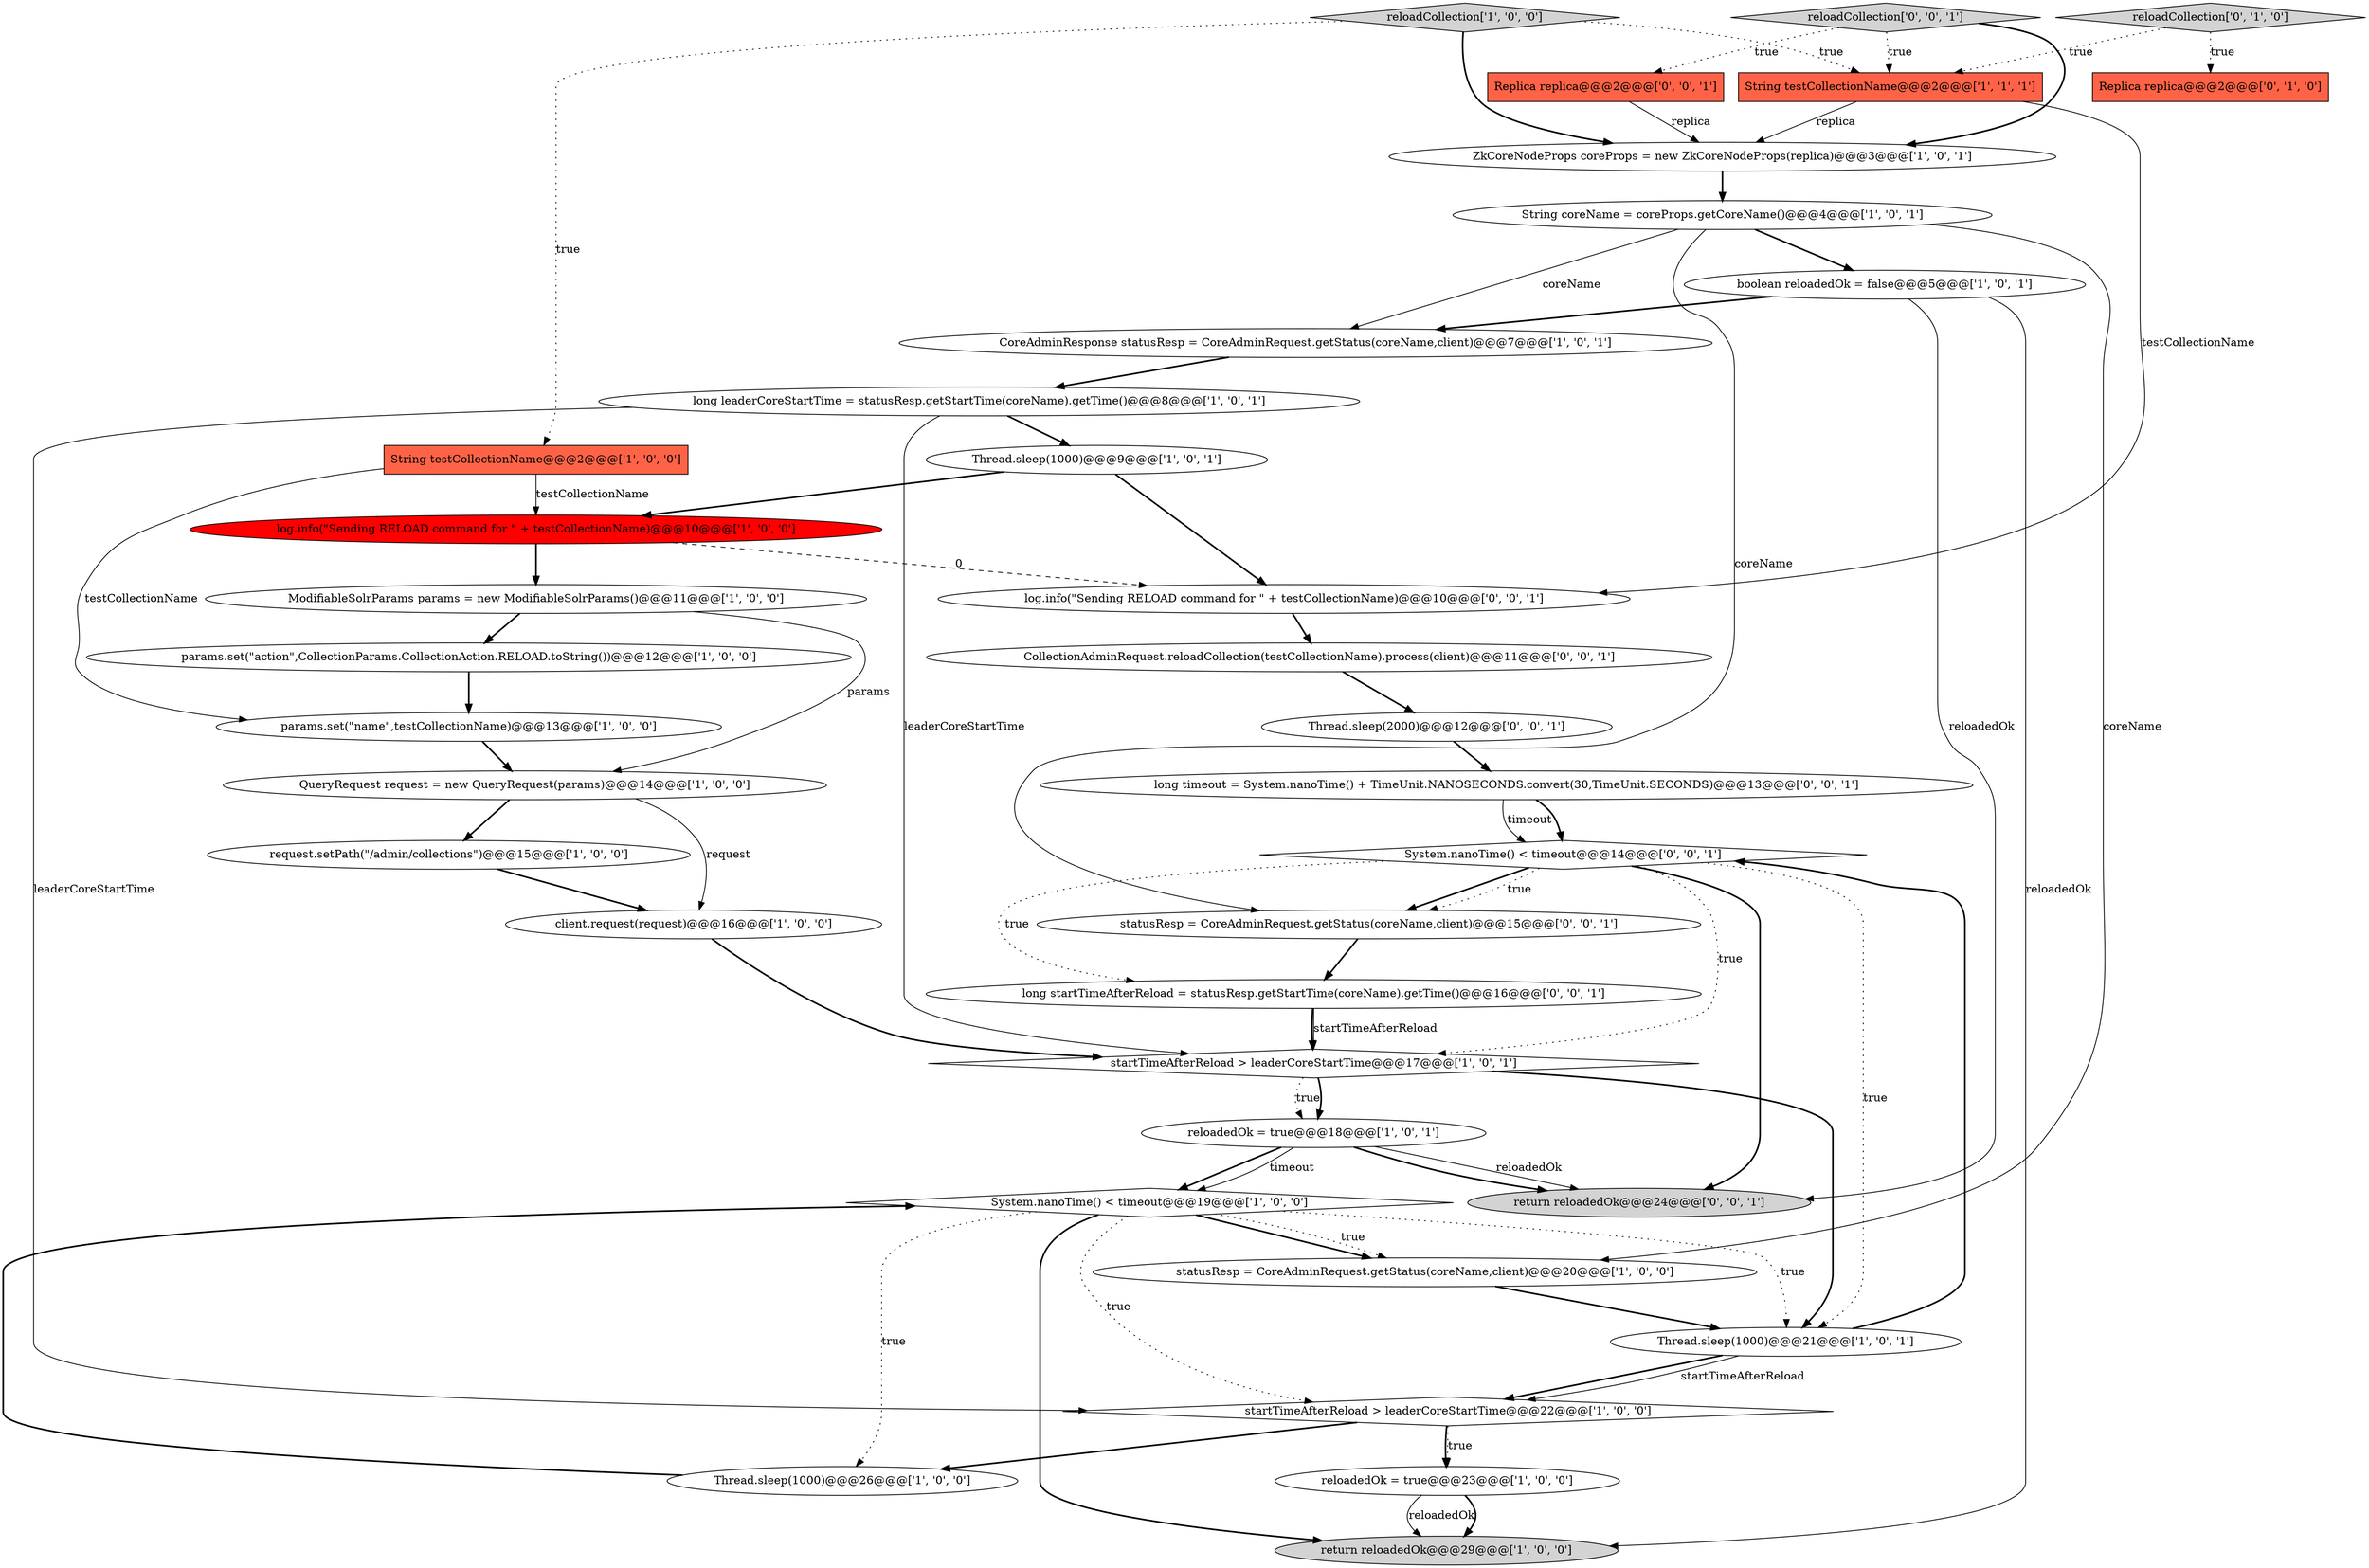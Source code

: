 digraph {
7 [style = filled, label = "Thread.sleep(1000)@@@9@@@['1', '0', '1']", fillcolor = white, shape = ellipse image = "AAA0AAABBB1BBB"];
23 [style = filled, label = "reloadedOk = true@@@18@@@['1', '0', '1']", fillcolor = white, shape = ellipse image = "AAA0AAABBB1BBB"];
4 [style = filled, label = "long leaderCoreStartTime = statusResp.getStartTime(coreName).getTime()@@@8@@@['1', '0', '1']", fillcolor = white, shape = ellipse image = "AAA0AAABBB1BBB"];
14 [style = filled, label = "params.set(\"name\",testCollectionName)@@@13@@@['1', '0', '0']", fillcolor = white, shape = ellipse image = "AAA0AAABBB1BBB"];
16 [style = filled, label = "request.setPath(\"/admin/collections\")@@@15@@@['1', '0', '0']", fillcolor = white, shape = ellipse image = "AAA0AAABBB1BBB"];
17 [style = filled, label = "statusResp = CoreAdminRequest.getStatus(coreName,client)@@@20@@@['1', '0', '0']", fillcolor = white, shape = ellipse image = "AAA0AAABBB1BBB"];
27 [style = filled, label = "statusResp = CoreAdminRequest.getStatus(coreName,client)@@@15@@@['0', '0', '1']", fillcolor = white, shape = ellipse image = "AAA0AAABBB3BBB"];
2 [style = filled, label = "startTimeAfterReload > leaderCoreStartTime@@@17@@@['1', '0', '1']", fillcolor = white, shape = diamond image = "AAA0AAABBB1BBB"];
35 [style = filled, label = "CollectionAdminRequest.reloadCollection(testCollectionName).process(client)@@@11@@@['0', '0', '1']", fillcolor = white, shape = ellipse image = "AAA0AAABBB3BBB"];
30 [style = filled, label = "log.info(\"Sending RELOAD command for \" + testCollectionName)@@@10@@@['0', '0', '1']", fillcolor = white, shape = ellipse image = "AAA0AAABBB3BBB"];
1 [style = filled, label = "String coreName = coreProps.getCoreName()@@@4@@@['1', '0', '1']", fillcolor = white, shape = ellipse image = "AAA0AAABBB1BBB"];
33 [style = filled, label = "long timeout = System.nanoTime() + TimeUnit.NANOSECONDS.convert(30,TimeUnit.SECONDS)@@@13@@@['0', '0', '1']", fillcolor = white, shape = ellipse image = "AAA0AAABBB3BBB"];
20 [style = filled, label = "ZkCoreNodeProps coreProps = new ZkCoreNodeProps(replica)@@@3@@@['1', '0', '1']", fillcolor = white, shape = ellipse image = "AAA0AAABBB1BBB"];
6 [style = filled, label = "reloadCollection['1', '0', '0']", fillcolor = lightgray, shape = diamond image = "AAA0AAABBB1BBB"];
8 [style = filled, label = "Thread.sleep(1000)@@@26@@@['1', '0', '0']", fillcolor = white, shape = ellipse image = "AAA0AAABBB1BBB"];
22 [style = filled, label = "client.request(request)@@@16@@@['1', '0', '0']", fillcolor = white, shape = ellipse image = "AAA0AAABBB1BBB"];
19 [style = filled, label = "return reloadedOk@@@29@@@['1', '0', '0']", fillcolor = lightgray, shape = ellipse image = "AAA0AAABBB1BBB"];
21 [style = filled, label = "CoreAdminResponse statusResp = CoreAdminRequest.getStatus(coreName,client)@@@7@@@['1', '0', '1']", fillcolor = white, shape = ellipse image = "AAA0AAABBB1BBB"];
11 [style = filled, label = "startTimeAfterReload > leaderCoreStartTime@@@22@@@['1', '0', '0']", fillcolor = white, shape = diamond image = "AAA0AAABBB1BBB"];
26 [style = filled, label = "Replica replica@@@2@@@['0', '1', '0']", fillcolor = tomato, shape = box image = "AAA0AAABBB2BBB"];
12 [style = filled, label = "String testCollectionName@@@2@@@['1', '1', '1']", fillcolor = tomato, shape = box image = "AAA0AAABBB1BBB"];
5 [style = filled, label = "reloadedOk = true@@@23@@@['1', '0', '0']", fillcolor = white, shape = ellipse image = "AAA0AAABBB1BBB"];
34 [style = filled, label = "reloadCollection['0', '0', '1']", fillcolor = lightgray, shape = diamond image = "AAA0AAABBB3BBB"];
13 [style = filled, label = "log.info(\"Sending RELOAD command for \" + testCollectionName)@@@10@@@['1', '0', '0']", fillcolor = red, shape = ellipse image = "AAA1AAABBB1BBB"];
18 [style = filled, label = "System.nanoTime() < timeout@@@19@@@['1', '0', '0']", fillcolor = white, shape = diamond image = "AAA0AAABBB1BBB"];
36 [style = filled, label = "Thread.sleep(2000)@@@12@@@['0', '0', '1']", fillcolor = white, shape = ellipse image = "AAA0AAABBB3BBB"];
9 [style = filled, label = "params.set(\"action\",CollectionParams.CollectionAction.RELOAD.toString())@@@12@@@['1', '0', '0']", fillcolor = white, shape = ellipse image = "AAA0AAABBB1BBB"];
3 [style = filled, label = "Thread.sleep(1000)@@@21@@@['1', '0', '1']", fillcolor = white, shape = ellipse image = "AAA0AAABBB1BBB"];
28 [style = filled, label = "return reloadedOk@@@24@@@['0', '0', '1']", fillcolor = lightgray, shape = ellipse image = "AAA0AAABBB3BBB"];
29 [style = filled, label = "long startTimeAfterReload = statusResp.getStartTime(coreName).getTime()@@@16@@@['0', '0', '1']", fillcolor = white, shape = ellipse image = "AAA0AAABBB3BBB"];
10 [style = filled, label = "QueryRequest request = new QueryRequest(params)@@@14@@@['1', '0', '0']", fillcolor = white, shape = ellipse image = "AAA0AAABBB1BBB"];
15 [style = filled, label = "boolean reloadedOk = false@@@5@@@['1', '0', '1']", fillcolor = white, shape = ellipse image = "AAA0AAABBB1BBB"];
0 [style = filled, label = "String testCollectionName@@@2@@@['1', '0', '0']", fillcolor = tomato, shape = box image = "AAA0AAABBB1BBB"];
24 [style = filled, label = "ModifiableSolrParams params = new ModifiableSolrParams()@@@11@@@['1', '0', '0']", fillcolor = white, shape = ellipse image = "AAA0AAABBB1BBB"];
31 [style = filled, label = "System.nanoTime() < timeout@@@14@@@['0', '0', '1']", fillcolor = white, shape = diamond image = "AAA0AAABBB3BBB"];
25 [style = filled, label = "reloadCollection['0', '1', '0']", fillcolor = lightgray, shape = diamond image = "AAA0AAABBB2BBB"];
32 [style = filled, label = "Replica replica@@@2@@@['0', '0', '1']", fillcolor = tomato, shape = box image = "AAA0AAABBB3BBB"];
7->13 [style = bold, label=""];
34->32 [style = dotted, label="true"];
34->12 [style = dotted, label="true"];
1->17 [style = solid, label="coreName"];
13->24 [style = bold, label=""];
22->2 [style = bold, label=""];
4->2 [style = solid, label="leaderCoreStartTime"];
12->20 [style = solid, label="replica"];
34->20 [style = bold, label=""];
7->30 [style = bold, label=""];
15->21 [style = bold, label=""];
8->18 [style = bold, label=""];
3->31 [style = bold, label=""];
1->15 [style = bold, label=""];
32->20 [style = solid, label="replica"];
2->3 [style = bold, label=""];
0->13 [style = solid, label="testCollectionName"];
18->19 [style = bold, label=""];
33->31 [style = solid, label="timeout"];
18->17 [style = bold, label=""];
14->10 [style = bold, label=""];
1->21 [style = solid, label="coreName"];
3->11 [style = bold, label=""];
29->2 [style = solid, label="startTimeAfterReload"];
25->12 [style = dotted, label="true"];
18->8 [style = dotted, label="true"];
11->5 [style = dotted, label="true"];
2->23 [style = dotted, label="true"];
20->1 [style = bold, label=""];
5->19 [style = solid, label="reloadedOk"];
16->22 [style = bold, label=""];
36->33 [style = bold, label=""];
4->7 [style = bold, label=""];
0->14 [style = solid, label="testCollectionName"];
23->28 [style = bold, label=""];
6->20 [style = bold, label=""];
2->23 [style = bold, label=""];
5->19 [style = bold, label=""];
12->30 [style = solid, label="testCollectionName"];
1->27 [style = solid, label="coreName"];
11->5 [style = bold, label=""];
29->2 [style = bold, label=""];
18->11 [style = dotted, label="true"];
15->28 [style = solid, label="reloadedOk"];
30->35 [style = bold, label=""];
10->16 [style = bold, label=""];
23->28 [style = solid, label="reloadedOk"];
31->27 [style = bold, label=""];
10->22 [style = solid, label="request"];
18->3 [style = dotted, label="true"];
24->10 [style = solid, label="params"];
31->27 [style = dotted, label="true"];
9->14 [style = bold, label=""];
17->3 [style = bold, label=""];
15->19 [style = solid, label="reloadedOk"];
4->11 [style = solid, label="leaderCoreStartTime"];
33->31 [style = bold, label=""];
11->8 [style = bold, label=""];
31->2 [style = dotted, label="true"];
18->17 [style = dotted, label="true"];
31->28 [style = bold, label=""];
6->12 [style = dotted, label="true"];
35->36 [style = bold, label=""];
27->29 [style = bold, label=""];
6->0 [style = dotted, label="true"];
31->29 [style = dotted, label="true"];
31->3 [style = dotted, label="true"];
23->18 [style = solid, label="timeout"];
13->30 [style = dashed, label="0"];
23->18 [style = bold, label=""];
25->26 [style = dotted, label="true"];
3->11 [style = solid, label="startTimeAfterReload"];
24->9 [style = bold, label=""];
21->4 [style = bold, label=""];
}
